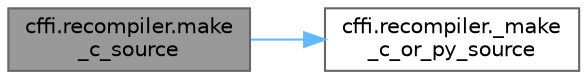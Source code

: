 digraph "cffi.recompiler.make_c_source"
{
 // LATEX_PDF_SIZE
  bgcolor="transparent";
  edge [fontname=Helvetica,fontsize=10,labelfontname=Helvetica,labelfontsize=10];
  node [fontname=Helvetica,fontsize=10,shape=box,height=0.2,width=0.4];
  rankdir="LR";
  Node1 [id="Node000001",label="cffi.recompiler.make\l_c_source",height=0.2,width=0.4,color="gray40", fillcolor="grey60", style="filled", fontcolor="black",tooltip=" "];
  Node1 -> Node2 [id="edge1_Node000001_Node000002",color="steelblue1",style="solid",tooltip=" "];
  Node2 [id="Node000002",label="cffi.recompiler._make\l_c_or_py_source",height=0.2,width=0.4,color="grey40", fillcolor="white", style="filled",URL="$namespacecffi_1_1recompiler.html#a4d33f11bf0a94dd457b9f752e973b958",tooltip=" "];
}
